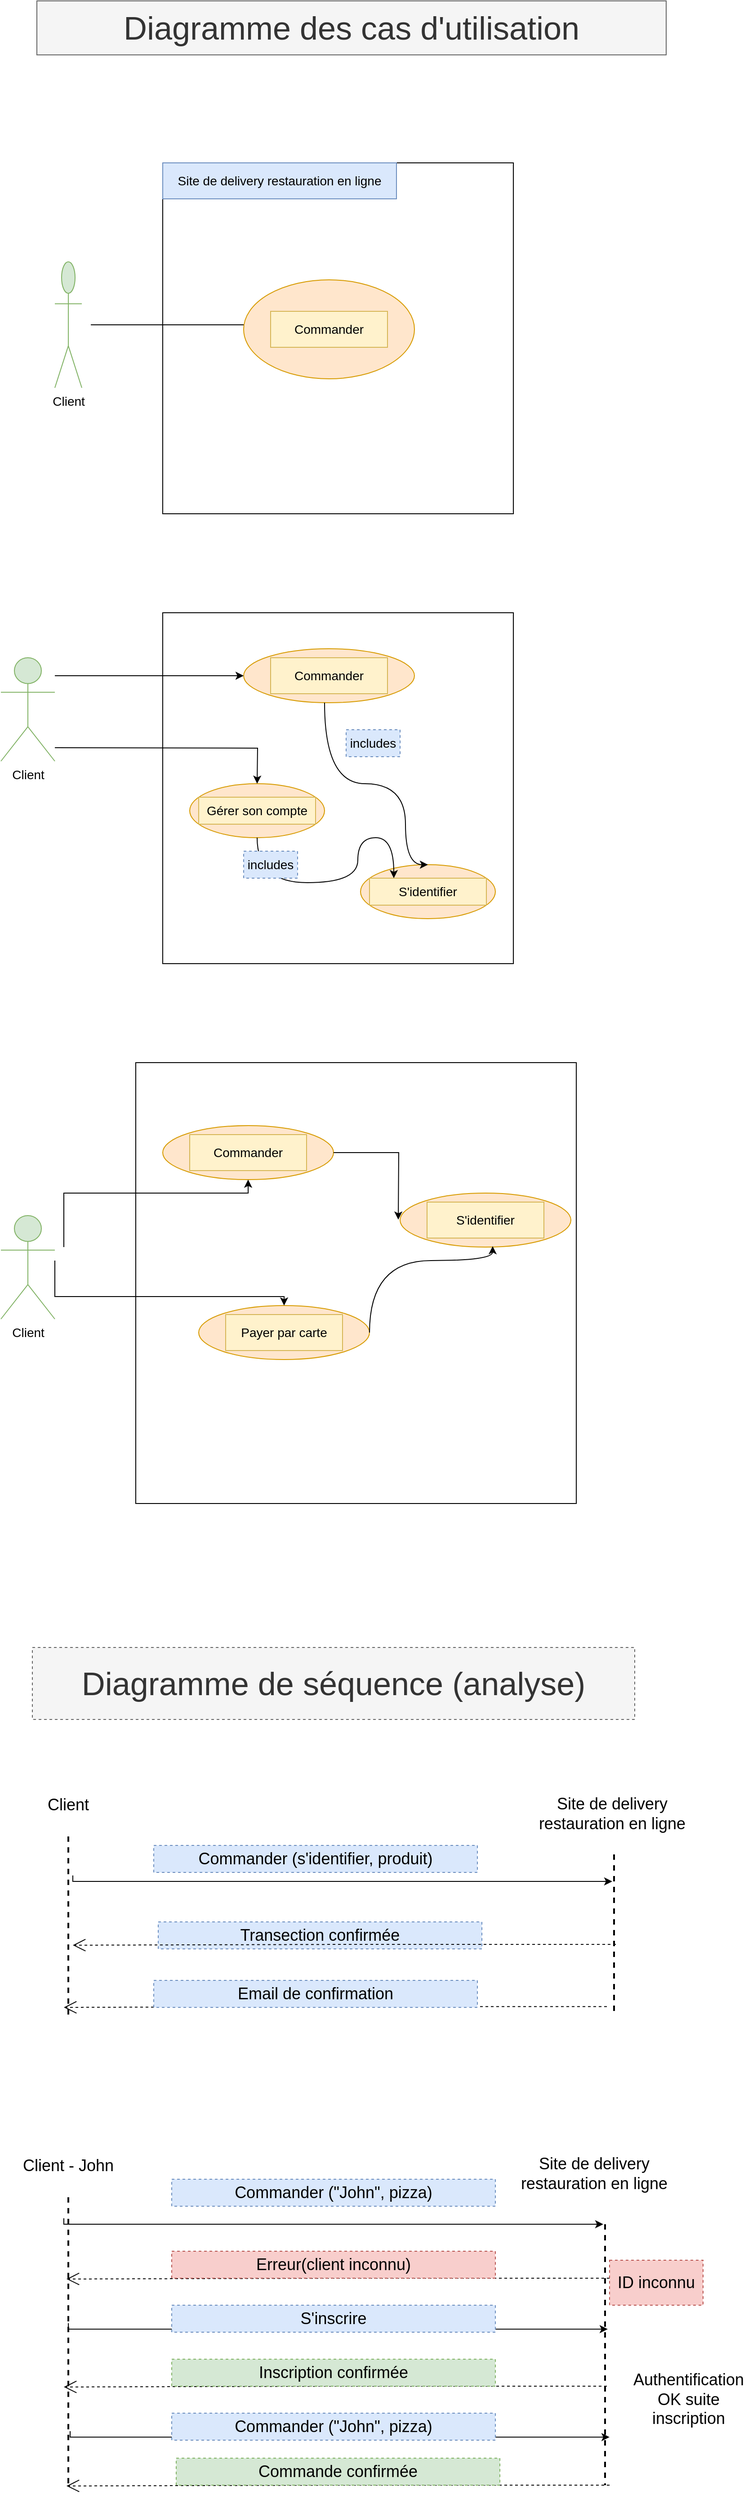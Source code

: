 <mxfile version="15.4.1" type="github"><diagram id="J45QLLrPWS1TGxtjDvdC" name="Page-1"><mxGraphModel dx="946" dy="1783" grid="1" gridSize="10" guides="1" tooltips="1" connect="1" arrows="1" fold="1" page="1" pageScale="1" pageWidth="827" pageHeight="1169" math="0" shadow="0"><root><mxCell id="0"/><mxCell id="1" parent="0"/><mxCell id="biZ4iteftUsAlTBa2_1P-3" value="" style="whiteSpace=wrap;html=1;aspect=fixed;" parent="1" vertex="1"><mxGeometry x="210" y="-930" width="390" height="390" as="geometry"/></mxCell><mxCell id="biZ4iteftUsAlTBa2_1P-5" value="" style="ellipse;whiteSpace=wrap;html=1;fillColor=#ffe6cc;strokeColor=#d79b00;" parent="1" vertex="1"><mxGeometry x="300" y="-800" width="190" height="110" as="geometry"/></mxCell><mxCell id="biZ4iteftUsAlTBa2_1P-6" value="&lt;font style=&quot;font-size: 14px&quot;&gt;Commander&lt;/font&gt;" style="text;html=1;strokeColor=#d6b656;fillColor=#fff2cc;align=center;verticalAlign=middle;whiteSpace=wrap;rounded=0;" parent="1" vertex="1"><mxGeometry x="330" y="-765" width="130" height="40" as="geometry"/></mxCell><mxCell id="biZ4iteftUsAlTBa2_1P-8" value="&lt;font style=&quot;font-size: 14px&quot;&gt;Site de delivery restauration en ligne&lt;/font&gt;" style="text;html=1;strokeColor=#6c8ebf;fillColor=#dae8fc;align=center;verticalAlign=middle;whiteSpace=wrap;rounded=0;" parent="1" vertex="1"><mxGeometry x="210" y="-930" width="260" height="40" as="geometry"/></mxCell><mxCell id="jNWv_4Wls3N7F7shUMZf-1" value="&lt;font style=&quot;font-size: 36px&quot;&gt;Diagramme des cas d'utilisation&lt;/font&gt;" style="text;html=1;strokeColor=#666666;fillColor=#f5f5f5;align=center;verticalAlign=middle;whiteSpace=wrap;rounded=0;fontColor=#333333;" vertex="1" parent="1"><mxGeometry x="70" y="-1110" width="700" height="60" as="geometry"/></mxCell><mxCell id="jNWv_4Wls3N7F7shUMZf-9" value="" style="line;strokeWidth=1;rotatable=0;dashed=0;labelPosition=right;align=left;verticalAlign=middle;spacingTop=0;spacingLeft=6;points=[];portConstraint=eastwest;fontSize=14;" vertex="1" parent="1"><mxGeometry x="130" y="-755" width="170" height="10" as="geometry"/></mxCell><mxCell id="jNWv_4Wls3N7F7shUMZf-12" value="&lt;font style=&quot;font-size: 14px&quot;&gt;Client&lt;/font&gt;" style="shape=umlActor;verticalLabelPosition=bottom;verticalAlign=top;html=1;outlineConnect=0;fillColor=#d5e8d4;strokeColor=#82b366;" vertex="1" parent="1"><mxGeometry x="90" y="-820" width="30" height="140" as="geometry"/></mxCell><mxCell id="jNWv_4Wls3N7F7shUMZf-17" value="" style="whiteSpace=wrap;html=1;aspect=fixed;" vertex="1" parent="1"><mxGeometry x="210" y="-430" width="390" height="390" as="geometry"/></mxCell><mxCell id="jNWv_4Wls3N7F7shUMZf-18" value="&lt;font style=&quot;font-size: 14px&quot;&gt;Client&lt;/font&gt;" style="shape=umlActor;verticalLabelPosition=bottom;verticalAlign=top;html=1;outlineConnect=0;fillColor=#d5e8d4;strokeColor=#82b366;" vertex="1" parent="1"><mxGeometry x="30" y="-380" width="60" height="115" as="geometry"/></mxCell><mxCell id="jNWv_4Wls3N7F7shUMZf-19" value="" style="ellipse;whiteSpace=wrap;html=1;fillColor=#ffe6cc;strokeColor=#d79b00;" vertex="1" parent="1"><mxGeometry x="300" y="-390" width="190" height="60" as="geometry"/></mxCell><mxCell id="jNWv_4Wls3N7F7shUMZf-20" value="&lt;font style=&quot;font-size: 14px&quot;&gt;Commander&lt;/font&gt;" style="text;html=1;strokeColor=#d6b656;fillColor=#fff2cc;align=center;verticalAlign=middle;whiteSpace=wrap;rounded=0;" vertex="1" parent="1"><mxGeometry x="330" y="-380" width="130" height="40" as="geometry"/></mxCell><mxCell id="jNWv_4Wls3N7F7shUMZf-24" value="" style="ellipse;whiteSpace=wrap;html=1;fillColor=#ffe6cc;strokeColor=#d79b00;" vertex="1" parent="1"><mxGeometry x="240" y="-240" width="150" height="60" as="geometry"/></mxCell><mxCell id="jNWv_4Wls3N7F7shUMZf-25" value="&lt;font style=&quot;font-size: 14px&quot;&gt;Gérer son compte&lt;/font&gt;" style="text;html=1;strokeColor=#d6b656;fillColor=#fff2cc;align=center;verticalAlign=middle;whiteSpace=wrap;rounded=0;" vertex="1" parent="1"><mxGeometry x="250" y="-225" width="130" height="30" as="geometry"/></mxCell><mxCell id="jNWv_4Wls3N7F7shUMZf-29" value="" style="ellipse;whiteSpace=wrap;html=1;fillColor=#ffe6cc;strokeColor=#d79b00;" vertex="1" parent="1"><mxGeometry x="430" y="-150" width="150" height="60" as="geometry"/></mxCell><mxCell id="jNWv_4Wls3N7F7shUMZf-30" value="&lt;font style=&quot;font-size: 14px&quot;&gt;S'identifier&lt;/font&gt;" style="text;html=1;strokeColor=#d6b656;fillColor=#fff2cc;align=center;verticalAlign=middle;whiteSpace=wrap;rounded=0;" vertex="1" parent="1"><mxGeometry x="440" y="-135" width="130" height="30" as="geometry"/></mxCell><mxCell id="jNWv_4Wls3N7F7shUMZf-54" value="" style="endArrow=classic;html=1;rounded=0;fontSize=14;edgeStyle=orthogonalEdgeStyle;" edge="1" parent="1"><mxGeometry width="50" height="50" relative="1" as="geometry"><mxPoint x="90" y="-280" as="sourcePoint"/><mxPoint x="315" y="-240" as="targetPoint"/></mxGeometry></mxCell><mxCell id="jNWv_4Wls3N7F7shUMZf-80" value="" style="curved=1;endArrow=classic;html=1;rounded=0;fontSize=14;edgeStyle=orthogonalEdgeStyle;entryX=0.208;entryY=0;entryDx=0;entryDy=0;entryPerimeter=0;" edge="1" parent="1" source="jNWv_4Wls3N7F7shUMZf-24" target="jNWv_4Wls3N7F7shUMZf-30"><mxGeometry width="50" height="50" relative="1" as="geometry"><mxPoint x="377" y="-130" as="sourcePoint"/><mxPoint x="427" y="-180" as="targetPoint"/><Array as="points"><mxPoint x="315" y="-130"/><mxPoint x="427" y="-130"/><mxPoint x="427" y="-180"/><mxPoint x="467" y="-180"/></Array></mxGeometry></mxCell><mxCell id="jNWv_4Wls3N7F7shUMZf-83" value="" style="endArrow=classic;html=1;rounded=0;fontSize=14;edgeStyle=orthogonalEdgeStyle;" edge="1" parent="1"><mxGeometry width="50" height="50" relative="1" as="geometry"><mxPoint x="90" y="-360" as="sourcePoint"/><mxPoint x="300" y="-360" as="targetPoint"/></mxGeometry></mxCell><mxCell id="jNWv_4Wls3N7F7shUMZf-84" value="includes" style="text;html=1;strokeColor=#6c8ebf;fillColor=#dae8fc;align=center;verticalAlign=middle;whiteSpace=wrap;rounded=0;dashed=1;fontSize=14;" vertex="1" parent="1"><mxGeometry x="414" y="-300" width="60" height="30" as="geometry"/></mxCell><mxCell id="jNWv_4Wls3N7F7shUMZf-85" value="includes" style="text;html=1;strokeColor=#6c8ebf;fillColor=#dae8fc;align=center;verticalAlign=middle;whiteSpace=wrap;rounded=0;dashed=1;fontSize=14;" vertex="1" parent="1"><mxGeometry x="300" y="-165" width="60" height="30" as="geometry"/></mxCell><mxCell id="jNWv_4Wls3N7F7shUMZf-87" value="" style="whiteSpace=wrap;html=1;aspect=fixed;" vertex="1" parent="1"><mxGeometry x="180" y="70" width="490" height="490" as="geometry"/></mxCell><mxCell id="jNWv_4Wls3N7F7shUMZf-88" value="" style="ellipse;whiteSpace=wrap;html=1;fillColor=#ffe6cc;strokeColor=#d79b00;" vertex="1" parent="1"><mxGeometry x="474" y="215" width="190" height="60" as="geometry"/></mxCell><mxCell id="jNWv_4Wls3N7F7shUMZf-89" value="&lt;font style=&quot;font-size: 14px&quot;&gt;S'identifier&lt;/font&gt;" style="text;html=1;strokeColor=#d6b656;fillColor=#fff2cc;align=center;verticalAlign=middle;whiteSpace=wrap;rounded=0;" vertex="1" parent="1"><mxGeometry x="504" y="225" width="130" height="40" as="geometry"/></mxCell><mxCell id="jNWv_4Wls3N7F7shUMZf-90" value="&lt;font style=&quot;font-size: 14px&quot;&gt;Client&lt;/font&gt;" style="shape=umlActor;verticalLabelPosition=bottom;verticalAlign=top;html=1;outlineConnect=0;fillColor=#d5e8d4;strokeColor=#82b366;" vertex="1" parent="1"><mxGeometry x="30" y="240" width="60" height="115" as="geometry"/></mxCell><mxCell id="jNWv_4Wls3N7F7shUMZf-92" value="" style="curved=1;endArrow=classic;html=1;rounded=0;fontSize=14;edgeStyle=orthogonalEdgeStyle;entryX=0.5;entryY=0;entryDx=0;entryDy=0;" edge="1" parent="1" target="jNWv_4Wls3N7F7shUMZf-29"><mxGeometry width="50" height="50" relative="1" as="geometry"><mxPoint x="390" y="-330" as="sourcePoint"/><mxPoint x="542.04" y="-285" as="targetPoint"/><Array as="points"><mxPoint x="390" y="-240"/><mxPoint x="480" y="-240"/><mxPoint x="480" y="-150"/></Array></mxGeometry></mxCell><mxCell id="jNWv_4Wls3N7F7shUMZf-93" value="" style="ellipse;whiteSpace=wrap;html=1;fillColor=#ffe6cc;strokeColor=#d79b00;" vertex="1" parent="1"><mxGeometry x="210" y="140" width="190" height="60" as="geometry"/></mxCell><mxCell id="jNWv_4Wls3N7F7shUMZf-94" value="&lt;font style=&quot;font-size: 14px&quot;&gt;Commander&lt;/font&gt;" style="text;html=1;strokeColor=#d6b656;fillColor=#fff2cc;align=center;verticalAlign=middle;whiteSpace=wrap;rounded=0;" vertex="1" parent="1"><mxGeometry x="240" y="150" width="130" height="40" as="geometry"/></mxCell><mxCell id="jNWv_4Wls3N7F7shUMZf-95" value="" style="ellipse;whiteSpace=wrap;html=1;fillColor=#ffe6cc;strokeColor=#d79b00;" vertex="1" parent="1"><mxGeometry x="250" y="340" width="190" height="60" as="geometry"/></mxCell><mxCell id="jNWv_4Wls3N7F7shUMZf-96" value="&lt;font style=&quot;font-size: 14px&quot;&gt;Payer par carte&lt;/font&gt;" style="text;html=1;strokeColor=#d6b656;fillColor=#fff2cc;align=center;verticalAlign=middle;whiteSpace=wrap;rounded=0;" vertex="1" parent="1"><mxGeometry x="280" y="350" width="130" height="40" as="geometry"/></mxCell><mxCell id="jNWv_4Wls3N7F7shUMZf-99" value="" style="endArrow=classic;html=1;rounded=0;fontSize=14;edgeStyle=orthogonalEdgeStyle;entryX=0.5;entryY=1;entryDx=0;entryDy=0;" edge="1" parent="1" target="jNWv_4Wls3N7F7shUMZf-93"><mxGeometry width="50" height="50" relative="1" as="geometry"><mxPoint x="100" y="275" as="sourcePoint"/><mxPoint x="280" y="235" as="targetPoint"/><Array as="points"><mxPoint x="100" y="215"/><mxPoint x="305" y="215"/></Array></mxGeometry></mxCell><mxCell id="jNWv_4Wls3N7F7shUMZf-100" value="" style="endArrow=classic;html=1;rounded=0;fontSize=14;edgeStyle=orthogonalEdgeStyle;exitX=1;exitY=0.5;exitDx=0;exitDy=0;" edge="1" parent="1" source="jNWv_4Wls3N7F7shUMZf-93"><mxGeometry width="50" height="50" relative="1" as="geometry"><mxPoint x="372" y="244.5" as="sourcePoint"/><mxPoint x="472" y="244.5" as="targetPoint"/></mxGeometry></mxCell><mxCell id="jNWv_4Wls3N7F7shUMZf-107" value="" style="endArrow=classic;html=1;rounded=0;fontSize=14;edgeStyle=orthogonalEdgeStyle;entryX=0.5;entryY=0;entryDx=0;entryDy=0;" edge="1" parent="1" target="jNWv_4Wls3N7F7shUMZf-95"><mxGeometry width="50" height="50" relative="1" as="geometry"><mxPoint x="90" y="290" as="sourcePoint"/><mxPoint x="320" y="215" as="targetPoint"/><Array as="points"><mxPoint x="90" y="330"/><mxPoint x="345" y="330"/></Array></mxGeometry></mxCell><mxCell id="jNWv_4Wls3N7F7shUMZf-108" value="" style="curved=1;endArrow=classic;html=1;rounded=0;fontSize=14;fontColor=none;edgeStyle=orthogonalEdgeStyle;entryX=0.542;entryY=0.983;entryDx=0;entryDy=0;entryPerimeter=0;exitX=1;exitY=0.5;exitDx=0;exitDy=0;" edge="1" parent="1" source="jNWv_4Wls3N7F7shUMZf-95" target="jNWv_4Wls3N7F7shUMZf-88"><mxGeometry width="50" height="50" relative="1" as="geometry"><mxPoint x="390" y="340" as="sourcePoint"/><mxPoint x="440" y="290" as="targetPoint"/><Array as="points"><mxPoint x="440" y="290"/><mxPoint x="577" y="290"/></Array></mxGeometry></mxCell><mxCell id="jNWv_4Wls3N7F7shUMZf-118" value="" style="endArrow=classic;html=1;rounded=0;fontSize=14;edgeStyle=orthogonalEdgeStyle;exitX=0.217;exitY=0;exitDx=0;exitDy=0;exitPerimeter=0;" edge="1" parent="1" source="jNWv_4Wls3N7F7shUMZf-127"><mxGeometry width="50" height="50" relative="1" as="geometry"><mxPoint x="195" y="980" as="sourcePoint"/><mxPoint x="710" y="980" as="targetPoint"/><Array as="points"><mxPoint x="110" y="980"/></Array></mxGeometry></mxCell><mxCell id="jNWv_4Wls3N7F7shUMZf-120" value="&lt;font style=&quot;font-size: 18px&quot;&gt;Site de delivery restauration en ligne&lt;/font&gt;" style="text;html=1;strokeColor=none;fillColor=none;align=center;verticalAlign=middle;whiteSpace=wrap;rounded=0;dashed=1;fontSize=14;fontColor=none;" vertex="1" parent="1"><mxGeometry x="600" y="880" width="220" height="50" as="geometry"/></mxCell><mxCell id="jNWv_4Wls3N7F7shUMZf-121" value="&lt;font style=&quot;font-size: 18px&quot;&gt;Commander (s'identifier, produit)&lt;/font&gt;" style="text;html=1;strokeColor=#6c8ebf;fillColor=#dae8fc;align=center;verticalAlign=middle;whiteSpace=wrap;rounded=0;dashed=1;fontSize=14;" vertex="1" parent="1"><mxGeometry x="200" y="940" width="360" height="30" as="geometry"/></mxCell><mxCell id="jNWv_4Wls3N7F7shUMZf-125" value="&lt;font style=&quot;font-size: 36px&quot;&gt;Diagramme de séquence (analyse)&lt;/font&gt;" style="text;html=1;strokeColor=#666666;fillColor=#f5f5f5;align=center;verticalAlign=middle;whiteSpace=wrap;rounded=0;dashed=1;fontSize=18;fontColor=#333333;" vertex="1" parent="1"><mxGeometry x="65" y="720" width="670" height="80" as="geometry"/></mxCell><mxCell id="jNWv_4Wls3N7F7shUMZf-127" value="" style="line;strokeWidth=2;direction=south;html=1;dashed=1;fontSize=36;fontColor=none;align=left;" vertex="1" parent="1"><mxGeometry x="100" y="930" width="10" height="200" as="geometry"/></mxCell><mxCell id="jNWv_4Wls3N7F7shUMZf-128" value="" style="line;strokeWidth=2;direction=south;html=1;dashed=1;fontSize=36;fontColor=none;align=left;" vertex="1" parent="1"><mxGeometry x="707" y="950" width="10" height="180" as="geometry"/></mxCell><mxCell id="jNWv_4Wls3N7F7shUMZf-129" value="&lt;font style=&quot;font-size: 18px&quot;&gt;Client&lt;/font&gt;" style="text;html=1;strokeColor=none;fillColor=none;align=center;verticalAlign=middle;whiteSpace=wrap;rounded=0;dashed=1;fontSize=14;fontColor=none;" vertex="1" parent="1"><mxGeometry x="60" y="880" width="90" height="30" as="geometry"/></mxCell><mxCell id="jNWv_4Wls3N7F7shUMZf-134" value="" style="endArrow=open;endSize=12;dashed=1;html=1;rounded=0;fontSize=14;fontColor=none;edgeStyle=orthogonalEdgeStyle;exitX=0.556;exitY=0.7;exitDx=0;exitDy=0;exitPerimeter=0;entryX=0.526;entryY=0.4;entryDx=0;entryDy=0;entryPerimeter=0;fontStyle=1" edge="1" parent="1"><mxGeometry width="160" relative="1" as="geometry"><mxPoint x="704" y="1119.1" as="sourcePoint"/><mxPoint x="100" y="1120" as="targetPoint"/><Array as="points"><mxPoint x="402" y="1119"/><mxPoint x="137" y="1120"/></Array></mxGeometry></mxCell><mxCell id="jNWv_4Wls3N7F7shUMZf-136" value="&lt;font style=&quot;font-size: 18px&quot;&gt;Transection confirmée&lt;/font&gt;" style="text;html=1;strokeColor=#6c8ebf;fillColor=#dae8fc;align=center;verticalAlign=middle;whiteSpace=wrap;rounded=0;dashed=1;fontSize=14;" vertex="1" parent="1"><mxGeometry x="205" y="1025" width="360" height="30" as="geometry"/></mxCell><mxCell id="jNWv_4Wls3N7F7shUMZf-137" value="&lt;font style=&quot;font-size: 18px&quot;&gt;Email de confirmation&lt;/font&gt;" style="text;html=1;strokeColor=#6c8ebf;fillColor=#dae8fc;align=center;verticalAlign=middle;whiteSpace=wrap;rounded=0;dashed=1;fontSize=14;" vertex="1" parent="1"><mxGeometry x="200" y="1090" width="360" height="30" as="geometry"/></mxCell><mxCell id="jNWv_4Wls3N7F7shUMZf-139" value="" style="endArrow=classic;html=1;rounded=0;fontSize=14;edgeStyle=orthogonalEdgeStyle;exitX=0.217;exitY=0;exitDx=0;exitDy=0;exitPerimeter=0;" edge="1" parent="1"><mxGeometry width="50" height="50" relative="1" as="geometry"><mxPoint x="105" y="1471" as="sourcePoint"/><mxPoint x="705" y="1477.6" as="targetPoint"/><Array as="points"><mxPoint x="105" y="1477.6"/></Array></mxGeometry></mxCell><mxCell id="jNWv_4Wls3N7F7shUMZf-140" value="" style="endArrow=classic;html=1;rounded=0;fontSize=14;edgeStyle=orthogonalEdgeStyle;exitX=0.217;exitY=0;exitDx=0;exitDy=0;exitPerimeter=0;" edge="1" parent="1"><mxGeometry width="50" height="50" relative="1" as="geometry"><mxPoint x="107" y="1591" as="sourcePoint"/><mxPoint x="707" y="1597.6" as="targetPoint"/><Array as="points"><mxPoint x="107" y="1597.6"/></Array></mxGeometry></mxCell><mxCell id="jNWv_4Wls3N7F7shUMZf-142" value="" style="line;strokeWidth=2;direction=south;html=1;dashed=1;fontSize=36;fontColor=none;align=left;" vertex="1" parent="1"><mxGeometry x="100" y="1331" width="10" height="320" as="geometry"/></mxCell><mxCell id="jNWv_4Wls3N7F7shUMZf-143" value="" style="line;strokeWidth=2;direction=south;html=1;dashed=1;fontSize=36;fontColor=none;align=left;" vertex="1" parent="1"><mxGeometry x="697" y="1361" width="10" height="290" as="geometry"/></mxCell><mxCell id="jNWv_4Wls3N7F7shUMZf-144" value="" style="endArrow=classic;html=1;rounded=0;fontSize=14;edgeStyle=orthogonalEdgeStyle;exitX=0.217;exitY=0;exitDx=0;exitDy=0;exitPerimeter=0;" edge="1" parent="1"><mxGeometry width="50" height="50" relative="1" as="geometry"><mxPoint x="100" y="1354.4" as="sourcePoint"/><mxPoint x="700" y="1361" as="targetPoint"/><Array as="points"><mxPoint x="100" y="1361"/></Array></mxGeometry></mxCell><mxCell id="jNWv_4Wls3N7F7shUMZf-145" value="" style="endArrow=open;endSize=12;dashed=1;html=1;rounded=0;fontSize=14;fontColor=none;edgeStyle=orthogonalEdgeStyle;exitX=0.556;exitY=0.7;exitDx=0;exitDy=0;exitPerimeter=0;entryX=0.526;entryY=0.4;entryDx=0;entryDy=0;entryPerimeter=0;fontStyle=1" edge="1" parent="1"><mxGeometry width="160" relative="1" as="geometry"><mxPoint x="707" y="1421" as="sourcePoint"/><mxPoint x="103" y="1421.9" as="targetPoint"/><Array as="points"><mxPoint x="405" y="1420.9"/><mxPoint x="140" y="1421.9"/></Array></mxGeometry></mxCell><mxCell id="jNWv_4Wls3N7F7shUMZf-146" value="" style="endArrow=open;endSize=12;dashed=1;html=1;rounded=0;fontSize=14;fontColor=none;edgeStyle=orthogonalEdgeStyle;exitX=0.556;exitY=0.7;exitDx=0;exitDy=0;exitPerimeter=0;entryX=0.526;entryY=0.4;entryDx=0;entryDy=0;entryPerimeter=0;fontStyle=1" edge="1" parent="1"><mxGeometry width="160" relative="1" as="geometry"><mxPoint x="704" y="1541" as="sourcePoint"/><mxPoint x="100" y="1541.9" as="targetPoint"/><Array as="points"><mxPoint x="402" y="1540.9"/><mxPoint x="137" y="1541.9"/></Array></mxGeometry></mxCell><mxCell id="jNWv_4Wls3N7F7shUMZf-147" value="" style="endArrow=open;endSize=12;dashed=1;html=1;rounded=0;fontSize=14;fontColor=none;edgeStyle=orthogonalEdgeStyle;exitX=0.556;exitY=0.7;exitDx=0;exitDy=0;exitPerimeter=0;entryX=0.526;entryY=0.4;entryDx=0;entryDy=0;entryPerimeter=0;fontStyle=1" edge="1" parent="1"><mxGeometry width="160" relative="1" as="geometry"><mxPoint x="707" y="1651" as="sourcePoint"/><mxPoint x="103" y="1651.9" as="targetPoint"/><Array as="points"><mxPoint x="405" y="1650.9"/><mxPoint x="140" y="1651.9"/></Array></mxGeometry></mxCell><mxCell id="jNWv_4Wls3N7F7shUMZf-148" value="&lt;font style=&quot;font-size: 18px&quot;&gt;Client - John&lt;/font&gt;" style="text;html=1;strokeColor=none;fillColor=none;align=center;verticalAlign=middle;whiteSpace=wrap;rounded=0;dashed=1;fontSize=14;fontColor=none;" vertex="1" parent="1"><mxGeometry x="35" y="1281" width="140" height="30" as="geometry"/></mxCell><mxCell id="jNWv_4Wls3N7F7shUMZf-149" value="&lt;font style=&quot;font-size: 18px&quot;&gt;Site de delivery restauration en ligne&lt;/font&gt;" style="text;html=1;strokeColor=none;fillColor=none;align=center;verticalAlign=middle;whiteSpace=wrap;rounded=0;dashed=1;fontSize=14;fontColor=none;" vertex="1" parent="1"><mxGeometry x="580" y="1280" width="220" height="50" as="geometry"/></mxCell><mxCell id="jNWv_4Wls3N7F7shUMZf-150" value="&lt;font style=&quot;font-size: 18px&quot;&gt;Commander (&quot;John&quot;, pizza)&lt;/font&gt;" style="text;html=1;strokeColor=#6c8ebf;fillColor=#dae8fc;align=center;verticalAlign=middle;whiteSpace=wrap;rounded=0;dashed=1;fontSize=14;" vertex="1" parent="1"><mxGeometry x="220" y="1311" width="360" height="30" as="geometry"/></mxCell><mxCell id="jNWv_4Wls3N7F7shUMZf-151" value="&lt;font style=&quot;font-size: 18px&quot;&gt;Erreur(client inconnu)&lt;/font&gt;" style="text;html=1;strokeColor=#b85450;fillColor=#f8cecc;align=center;verticalAlign=middle;whiteSpace=wrap;rounded=0;dashed=1;fontSize=14;" vertex="1" parent="1"><mxGeometry x="220" y="1391" width="360" height="30" as="geometry"/></mxCell><mxCell id="jNWv_4Wls3N7F7shUMZf-154" value="" style="endArrow=open;endSize=12;dashed=1;html=1;rounded=0;fontSize=14;fontColor=none;edgeStyle=orthogonalEdgeStyle;exitX=0.556;exitY=0.7;exitDx=0;exitDy=0;exitPerimeter=0;entryX=0.526;entryY=0.4;entryDx=0;entryDy=0;entryPerimeter=0;fontStyle=1" edge="1" parent="1"><mxGeometry width="160" relative="1" as="geometry"><mxPoint x="714" y="1050" as="sourcePoint"/><mxPoint x="110" y="1050.9" as="targetPoint"/><Array as="points"><mxPoint x="412" y="1049.9"/><mxPoint x="147" y="1050.9"/></Array></mxGeometry></mxCell><mxCell id="jNWv_4Wls3N7F7shUMZf-157" value="&lt;font style=&quot;font-size: 18px&quot;&gt;S'inscrire&lt;/font&gt;" style="text;html=1;strokeColor=#6c8ebf;fillColor=#dae8fc;align=center;verticalAlign=middle;whiteSpace=wrap;rounded=0;dashed=1;fontSize=14;" vertex="1" parent="1"><mxGeometry x="220" y="1451" width="360" height="30" as="geometry"/></mxCell><mxCell id="jNWv_4Wls3N7F7shUMZf-158" value="&lt;font style=&quot;font-size: 18px&quot;&gt;Inscription confirmée&lt;/font&gt;" style="text;html=1;strokeColor=#82b366;fillColor=#d5e8d4;align=center;verticalAlign=middle;whiteSpace=wrap;rounded=0;dashed=1;fontSize=14;" vertex="1" parent="1"><mxGeometry x="220" y="1511" width="360" height="30" as="geometry"/></mxCell><mxCell id="jNWv_4Wls3N7F7shUMZf-159" value="&lt;font style=&quot;font-size: 18px&quot;&gt;Commander (&quot;John&quot;, pizza)&lt;/font&gt;" style="text;html=1;strokeColor=#6c8ebf;fillColor=#dae8fc;align=center;verticalAlign=middle;whiteSpace=wrap;rounded=0;dashed=1;fontSize=14;" vertex="1" parent="1"><mxGeometry x="220" y="1571" width="360" height="30" as="geometry"/></mxCell><mxCell id="jNWv_4Wls3N7F7shUMZf-160" value="&lt;font style=&quot;font-size: 18px&quot;&gt;Commande confirmée&lt;/font&gt;" style="text;html=1;strokeColor=#82b366;fillColor=#d5e8d4;align=center;verticalAlign=middle;whiteSpace=wrap;rounded=0;dashed=1;fontSize=14;" vertex="1" parent="1"><mxGeometry x="225" y="1621" width="360" height="30" as="geometry"/></mxCell><mxCell id="jNWv_4Wls3N7F7shUMZf-161" value="&lt;font style=&quot;font-size: 18px&quot;&gt;ID inconnu&lt;/font&gt;" style="text;html=1;strokeColor=#b85450;fillColor=#f8cecc;align=center;verticalAlign=middle;whiteSpace=wrap;rounded=0;dashed=1;fontSize=14;" vertex="1" parent="1"><mxGeometry x="707" y="1401" width="104" height="50" as="geometry"/></mxCell><mxCell id="jNWv_4Wls3N7F7shUMZf-162" value="&lt;font style=&quot;font-size: 18px&quot;&gt;Authentification OK suite inscription&lt;/font&gt;" style="text;html=1;strokeColor=none;fillColor=none;align=center;verticalAlign=middle;whiteSpace=wrap;rounded=0;dashed=1;fontSize=14;fontColor=none;" vertex="1" parent="1"><mxGeometry x="730" y="1511" width="130" height="90" as="geometry"/></mxCell></root></mxGraphModel></diagram></mxfile>